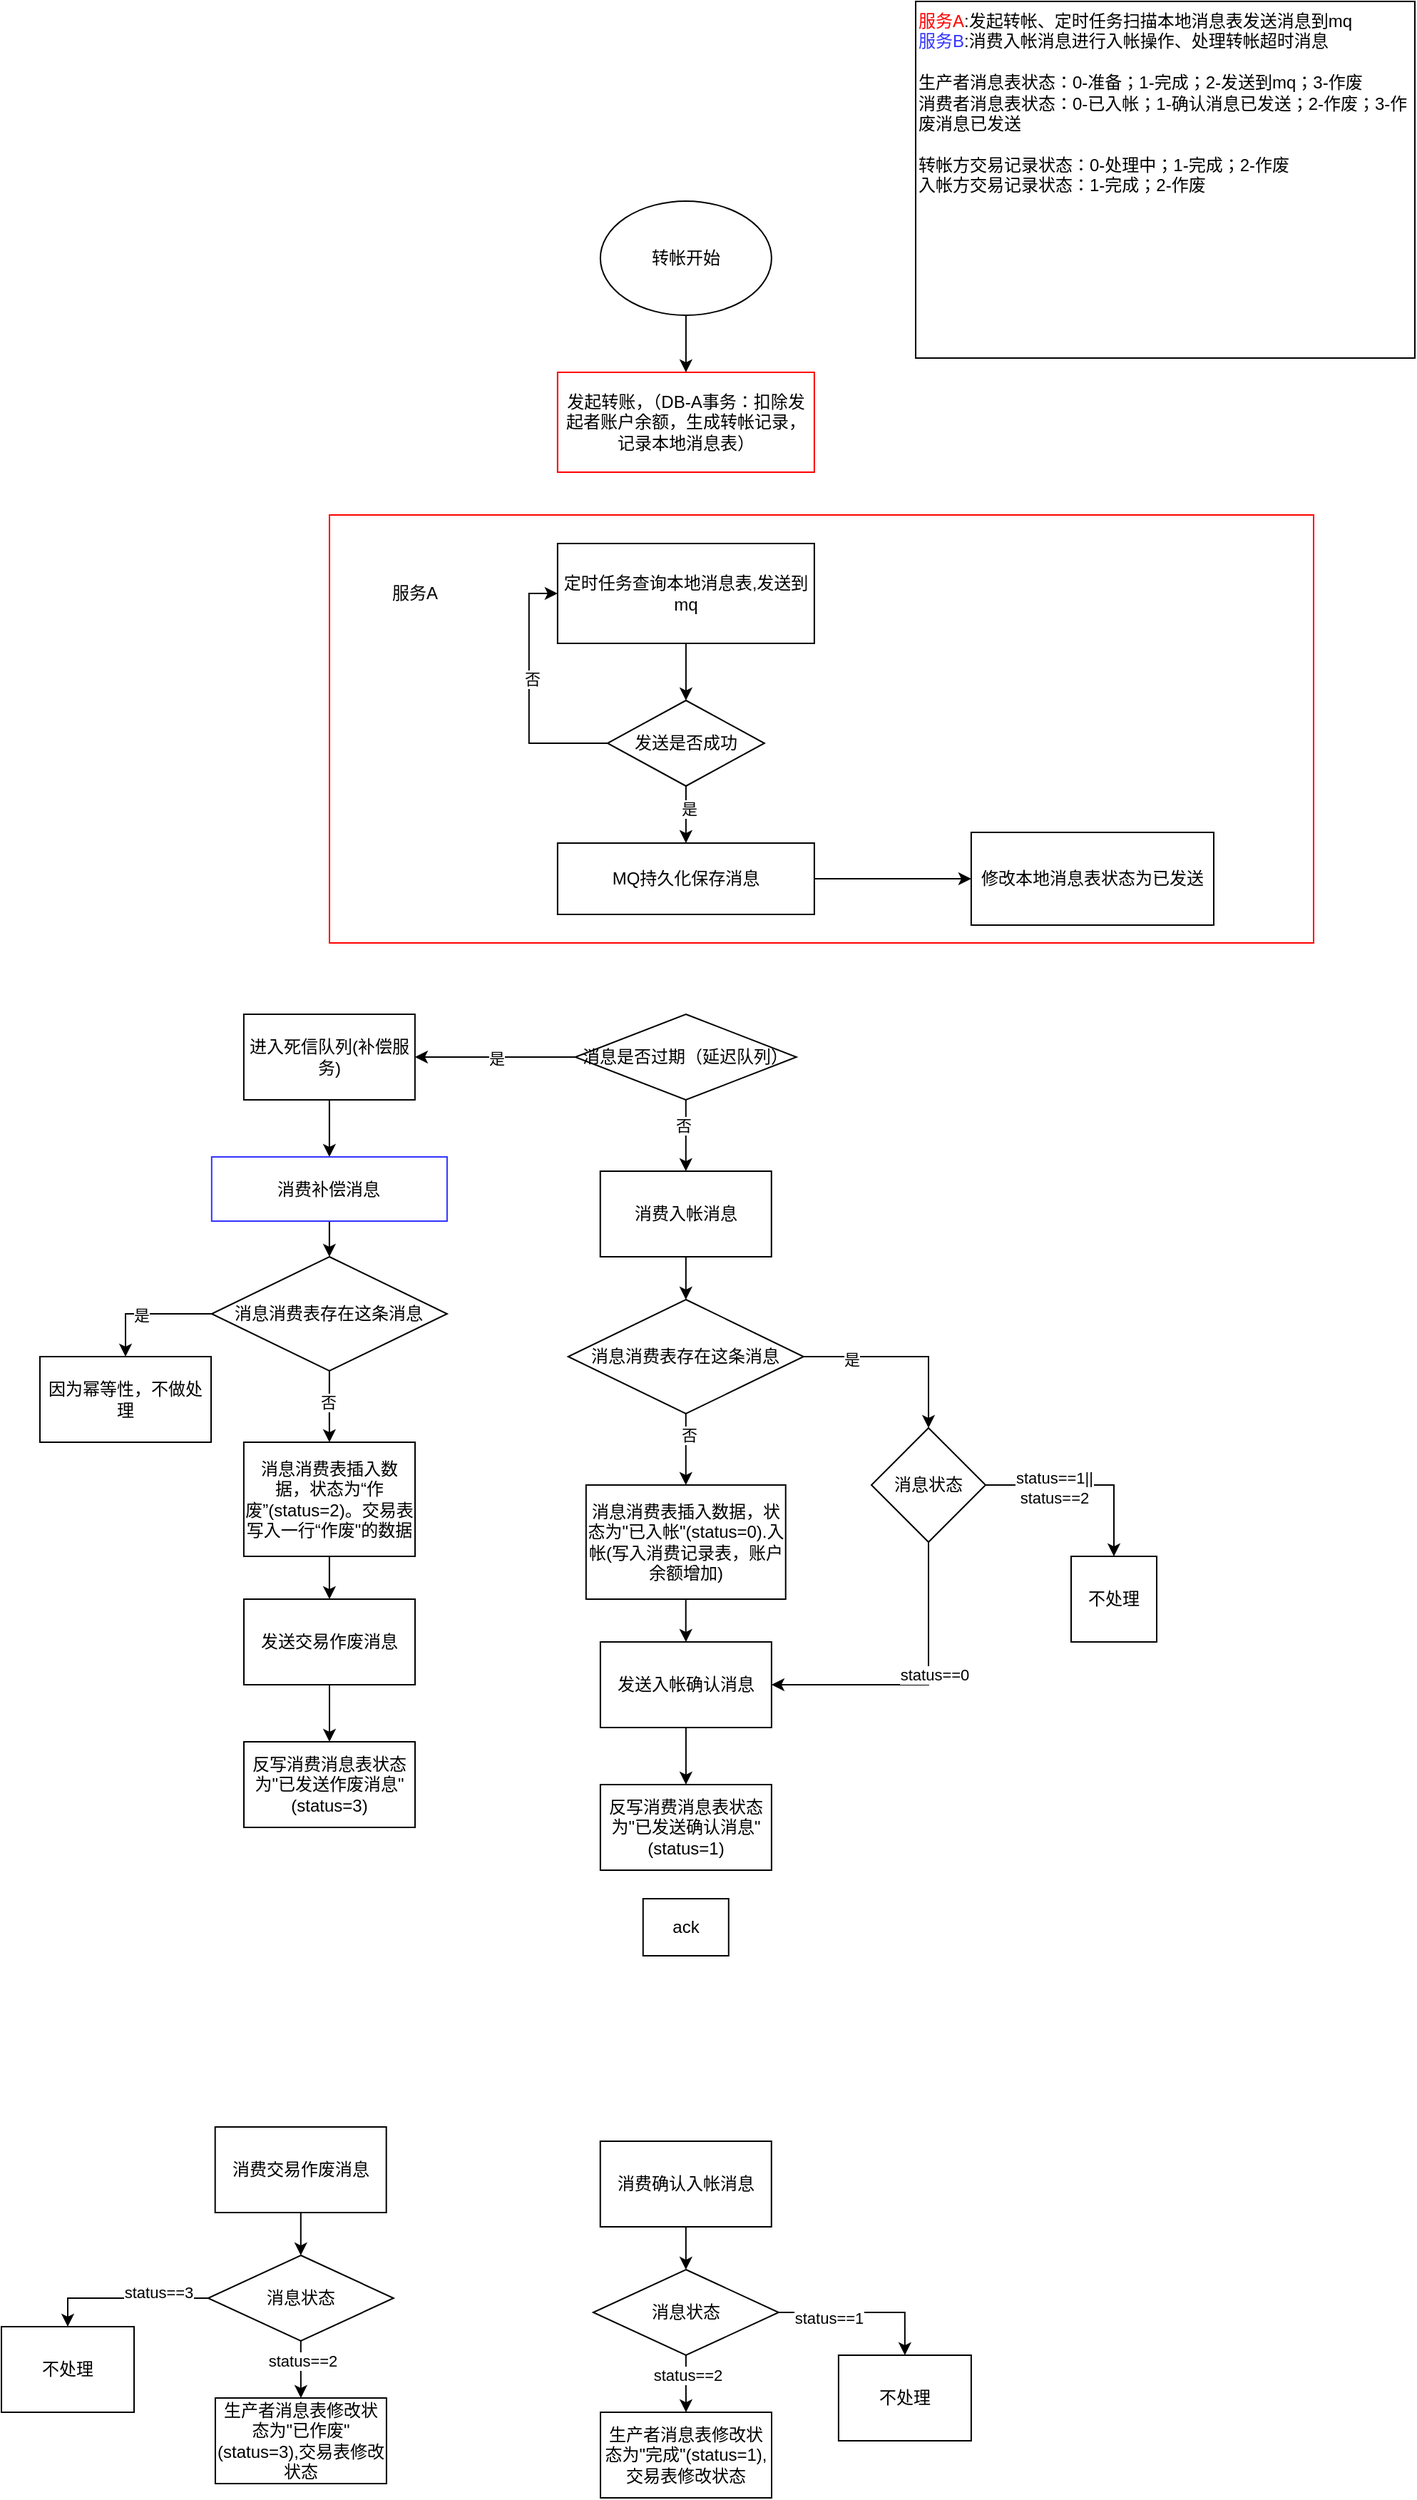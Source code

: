 <mxfile version="28.1.1">
  <diagram name="第 1 页" id="GjO0GAbTQwqVim4LTeIz">
    <mxGraphModel dx="1416" dy="761" grid="1" gridSize="10" guides="1" tooltips="1" connect="1" arrows="1" fold="1" page="1" pageScale="1" pageWidth="3300" pageHeight="4681" math="0" shadow="0">
      <root>
        <mxCell id="0" />
        <mxCell id="1" parent="0" />
        <mxCell id="h-HuT5WNk-6U26YwNr8J-1" value="" style="rounded=0;whiteSpace=wrap;html=1;verticalAlign=middle;strokeColor=#FF0000;" vertex="1" parent="1">
          <mxGeometry x="250" y="380" width="690" height="300" as="geometry" />
        </mxCell>
        <mxCell id="SmhbG2yGJK3qt77CbI1s-3" style="edgeStyle=orthogonalEdgeStyle;rounded=0;orthogonalLoop=1;jettySize=auto;html=1;entryX=0.5;entryY=0;entryDx=0;entryDy=0;" parent="1" source="SmhbG2yGJK3qt77CbI1s-1" target="SmhbG2yGJK3qt77CbI1s-2" edge="1">
          <mxGeometry relative="1" as="geometry" />
        </mxCell>
        <mxCell id="SmhbG2yGJK3qt77CbI1s-1" value="转帐开始" style="ellipse;whiteSpace=wrap;html=1;" parent="1" vertex="1">
          <mxGeometry x="439.94" y="160" width="120" height="80" as="geometry" />
        </mxCell>
        <mxCell id="SmhbG2yGJK3qt77CbI1s-2" value="发起转账，（DB-A事务：扣除发起者账户余额，生成转帐记录，记录本地消息表）" style="rounded=0;whiteSpace=wrap;html=1;strokeColor=#FF0000;" parent="1" vertex="1">
          <mxGeometry x="409.94" y="280" width="180" height="70" as="geometry" />
        </mxCell>
        <mxCell id="uqdjYC-jQz3gS75na-5R-4" style="edgeStyle=orthogonalEdgeStyle;rounded=0;orthogonalLoop=1;jettySize=auto;html=1;" parent="1" source="SmhbG2yGJK3qt77CbI1s-4" target="uqdjYC-jQz3gS75na-5R-3" edge="1">
          <mxGeometry relative="1" as="geometry" />
        </mxCell>
        <mxCell id="SmhbG2yGJK3qt77CbI1s-4" value="定时任务查询本地消息表,发送到mq" style="rounded=0;whiteSpace=wrap;html=1;" parent="1" vertex="1">
          <mxGeometry x="409.94" y="400" width="180" height="70" as="geometry" />
        </mxCell>
        <mxCell id="uqdjYC-jQz3gS75na-5R-5" style="edgeStyle=orthogonalEdgeStyle;rounded=0;orthogonalLoop=1;jettySize=auto;html=1;exitX=0;exitY=0.5;exitDx=0;exitDy=0;entryX=0;entryY=0.5;entryDx=0;entryDy=0;" parent="1" source="uqdjYC-jQz3gS75na-5R-3" target="SmhbG2yGJK3qt77CbI1s-4" edge="1">
          <mxGeometry relative="1" as="geometry" />
        </mxCell>
        <mxCell id="uqdjYC-jQz3gS75na-5R-6" value="否" style="edgeLabel;html=1;align=center;verticalAlign=middle;resizable=0;points=[];" parent="uqdjYC-jQz3gS75na-5R-5" vertex="1" connectable="0">
          <mxGeometry x="0.112" y="-2" relative="1" as="geometry">
            <mxPoint as="offset" />
          </mxGeometry>
        </mxCell>
        <mxCell id="uqdjYC-jQz3gS75na-5R-9" style="edgeStyle=orthogonalEdgeStyle;rounded=0;orthogonalLoop=1;jettySize=auto;html=1;exitX=0.5;exitY=1;exitDx=0;exitDy=0;entryX=0.5;entryY=0;entryDx=0;entryDy=0;" parent="1" source="uqdjYC-jQz3gS75na-5R-3" target="uqdjYC-jQz3gS75na-5R-8" edge="1">
          <mxGeometry relative="1" as="geometry" />
        </mxCell>
        <mxCell id="uqdjYC-jQz3gS75na-5R-10" value="是" style="edgeLabel;html=1;align=center;verticalAlign=middle;resizable=0;points=[];" parent="uqdjYC-jQz3gS75na-5R-9" vertex="1" connectable="0">
          <mxGeometry x="-0.221" y="2" relative="1" as="geometry">
            <mxPoint as="offset" />
          </mxGeometry>
        </mxCell>
        <mxCell id="uqdjYC-jQz3gS75na-5R-3" value="发送是否成功" style="rhombus;whiteSpace=wrap;html=1;" parent="1" vertex="1">
          <mxGeometry x="444.94" y="510" width="110" height="60" as="geometry" />
        </mxCell>
        <mxCell id="BID7E0cVBiKPs0qjH9wv-3" value="" style="edgeStyle=orthogonalEdgeStyle;rounded=0;orthogonalLoop=1;jettySize=auto;html=1;" parent="1" source="uqdjYC-jQz3gS75na-5R-8" target="BID7E0cVBiKPs0qjH9wv-2" edge="1">
          <mxGeometry relative="1" as="geometry" />
        </mxCell>
        <mxCell id="uqdjYC-jQz3gS75na-5R-8" value="MQ持久化保存消息" style="rounded=0;whiteSpace=wrap;html=1;" parent="1" vertex="1">
          <mxGeometry x="409.94" y="610" width="180" height="50" as="geometry" />
        </mxCell>
        <mxCell id="uqdjYC-jQz3gS75na-5R-14" style="edgeStyle=orthogonalEdgeStyle;rounded=0;orthogonalLoop=1;jettySize=auto;html=1;exitX=0;exitY=0.5;exitDx=0;exitDy=0;" parent="1" source="uqdjYC-jQz3gS75na-5R-12" target="uqdjYC-jQz3gS75na-5R-13" edge="1">
          <mxGeometry relative="1" as="geometry" />
        </mxCell>
        <mxCell id="uqdjYC-jQz3gS75na-5R-19" value="是" style="edgeLabel;html=1;align=center;verticalAlign=middle;resizable=0;points=[];" parent="uqdjYC-jQz3gS75na-5R-14" vertex="1" connectable="0">
          <mxGeometry x="-0.016" y="1" relative="1" as="geometry">
            <mxPoint as="offset" />
          </mxGeometry>
        </mxCell>
        <mxCell id="uqdjYC-jQz3gS75na-5R-22" style="edgeStyle=orthogonalEdgeStyle;rounded=0;orthogonalLoop=1;jettySize=auto;html=1;exitX=0.5;exitY=1;exitDx=0;exitDy=0;entryX=0.5;entryY=0;entryDx=0;entryDy=0;" parent="1" source="uqdjYC-jQz3gS75na-5R-12" target="h-HuT5WNk-6U26YwNr8J-11" edge="1">
          <mxGeometry relative="1" as="geometry">
            <mxPoint x="499.88" y="840" as="targetPoint" />
          </mxGeometry>
        </mxCell>
        <mxCell id="uqdjYC-jQz3gS75na-5R-23" value="否" style="edgeLabel;html=1;align=center;verticalAlign=middle;resizable=0;points=[];" parent="uqdjYC-jQz3gS75na-5R-22" vertex="1" connectable="0">
          <mxGeometry x="-0.282" y="-2" relative="1" as="geometry">
            <mxPoint as="offset" />
          </mxGeometry>
        </mxCell>
        <mxCell id="uqdjYC-jQz3gS75na-5R-12" value="消息是否过期（延迟队列）" style="rhombus;whiteSpace=wrap;html=1;" parent="1" vertex="1">
          <mxGeometry x="422.38" y="730" width="155" height="60" as="geometry" />
        </mxCell>
        <mxCell id="uqdjYC-jQz3gS75na-5R-27" style="edgeStyle=orthogonalEdgeStyle;rounded=0;orthogonalLoop=1;jettySize=auto;html=1;entryX=0.5;entryY=0;entryDx=0;entryDy=0;" parent="1" source="uqdjYC-jQz3gS75na-5R-13" target="uqdjYC-jQz3gS75na-5R-26" edge="1">
          <mxGeometry relative="1" as="geometry" />
        </mxCell>
        <mxCell id="uqdjYC-jQz3gS75na-5R-13" value="进入死信队列(补偿服务)" style="rounded=0;whiteSpace=wrap;html=1;" parent="1" vertex="1">
          <mxGeometry x="189.94" y="730" width="120" height="60" as="geometry" />
        </mxCell>
        <mxCell id="h-HuT5WNk-6U26YwNr8J-4" style="edgeStyle=orthogonalEdgeStyle;rounded=0;orthogonalLoop=1;jettySize=auto;html=1;exitX=0.5;exitY=1;exitDx=0;exitDy=0;entryX=0.5;entryY=0;entryDx=0;entryDy=0;" edge="1" parent="1" source="uqdjYC-jQz3gS75na-5R-26" target="h-HuT5WNk-6U26YwNr8J-3">
          <mxGeometry relative="1" as="geometry" />
        </mxCell>
        <mxCell id="uqdjYC-jQz3gS75na-5R-26" value="消费补偿消息" style="rounded=0;whiteSpace=wrap;html=1;strokeColor=#3333FF;" parent="1" vertex="1">
          <mxGeometry x="167.41" y="830" width="165.06" height="45" as="geometry" />
        </mxCell>
        <mxCell id="BID7E0cVBiKPs0qjH9wv-2" value="修改本地消息表状态为已发送" style="whiteSpace=wrap;html=1;rounded=0;" parent="1" vertex="1">
          <mxGeometry x="699.94" y="602.5" width="170.06" height="65" as="geometry" />
        </mxCell>
        <mxCell id="BID7E0cVBiKPs0qjH9wv-5" value="&lt;div&gt;&lt;span style=&quot;color: rgb(255, 0, 0);&quot;&gt;服务A&lt;/span&gt;:发起转帐、定时任务扫描本地消息表发送消息到mq&lt;/div&gt;&lt;div&gt;&lt;span style=&quot;color: rgb(51, 51, 255);&quot;&gt;服务B&lt;/span&gt;:消费入帐消息进行入帐操作、处理转帐超时消息&lt;br&gt;&lt;/div&gt;&lt;div&gt;&lt;br&gt;&lt;/div&gt;&lt;div&gt;生产者消息表状态：0-准备；1-完成；2-发送到mq；3-作废&lt;/div&gt;&lt;div&gt;消费者消息表状态：0-已入帐；1-确认消息已发送；2-作废；3-作废消息已发送&lt;br&gt;&lt;/div&gt;&lt;div&gt;&lt;br&gt;&lt;/div&gt;&lt;div&gt;转帐方交易记录状态：0-处理中；1-完成；2-作废&lt;/div&gt;&lt;div&gt;入帐方交易记录状态：1-完成；2-作废&lt;/div&gt;" style="rounded=0;whiteSpace=wrap;html=1;align=left;verticalAlign=top;" parent="1" vertex="1">
          <mxGeometry x="661" y="20" width="350" height="250" as="geometry" />
        </mxCell>
        <mxCell id="h-HuT5WNk-6U26YwNr8J-2" value="服务A" style="text;html=1;align=center;verticalAlign=middle;whiteSpace=wrap;rounded=0;" vertex="1" parent="1">
          <mxGeometry x="280" y="420" width="60" height="30" as="geometry" />
        </mxCell>
        <mxCell id="h-HuT5WNk-6U26YwNr8J-6" style="edgeStyle=orthogonalEdgeStyle;rounded=0;orthogonalLoop=1;jettySize=auto;html=1;exitX=0.5;exitY=1;exitDx=0;exitDy=0;entryX=0.5;entryY=0;entryDx=0;entryDy=0;" edge="1" parent="1" source="h-HuT5WNk-6U26YwNr8J-3" target="h-HuT5WNk-6U26YwNr8J-5">
          <mxGeometry relative="1" as="geometry" />
        </mxCell>
        <mxCell id="h-HuT5WNk-6U26YwNr8J-7" value="否" style="edgeLabel;html=1;align=center;verticalAlign=middle;resizable=0;points=[];" vertex="1" connectable="0" parent="h-HuT5WNk-6U26YwNr8J-6">
          <mxGeometry x="-0.12" y="-1" relative="1" as="geometry">
            <mxPoint as="offset" />
          </mxGeometry>
        </mxCell>
        <mxCell id="h-HuT5WNk-6U26YwNr8J-9" style="edgeStyle=orthogonalEdgeStyle;rounded=0;orthogonalLoop=1;jettySize=auto;html=1;exitX=0;exitY=0.5;exitDx=0;exitDy=0;entryX=0.5;entryY=0;entryDx=0;entryDy=0;" edge="1" parent="1" source="h-HuT5WNk-6U26YwNr8J-3" target="h-HuT5WNk-6U26YwNr8J-8">
          <mxGeometry relative="1" as="geometry" />
        </mxCell>
        <mxCell id="h-HuT5WNk-6U26YwNr8J-10" value="是" style="edgeLabel;html=1;align=center;verticalAlign=middle;resizable=0;points=[];" vertex="1" connectable="0" parent="h-HuT5WNk-6U26YwNr8J-9">
          <mxGeometry x="0.093" y="1" relative="1" as="geometry">
            <mxPoint as="offset" />
          </mxGeometry>
        </mxCell>
        <mxCell id="h-HuT5WNk-6U26YwNr8J-3" value="消息消费表存在这条消息" style="rhombus;whiteSpace=wrap;html=1;" vertex="1" parent="1">
          <mxGeometry x="167.41" y="900" width="165.06" height="80" as="geometry" />
        </mxCell>
        <mxCell id="h-HuT5WNk-6U26YwNr8J-46" value="" style="edgeStyle=orthogonalEdgeStyle;rounded=0;orthogonalLoop=1;jettySize=auto;html=1;" edge="1" parent="1" source="h-HuT5WNk-6U26YwNr8J-5" target="h-HuT5WNk-6U26YwNr8J-45">
          <mxGeometry relative="1" as="geometry" />
        </mxCell>
        <mxCell id="h-HuT5WNk-6U26YwNr8J-5" value="消息消费表插入数据，状态为“作废”(status=2)。交易表写入一行“作废&quot;的数据" style="rounded=0;whiteSpace=wrap;html=1;" vertex="1" parent="1">
          <mxGeometry x="189.94" y="1030" width="120.06" height="80" as="geometry" />
        </mxCell>
        <mxCell id="h-HuT5WNk-6U26YwNr8J-8" value="因为幂等性，不做处理" style="rounded=0;whiteSpace=wrap;html=1;" vertex="1" parent="1">
          <mxGeometry x="47" y="970" width="120" height="60" as="geometry" />
        </mxCell>
        <mxCell id="h-HuT5WNk-6U26YwNr8J-13" style="edgeStyle=orthogonalEdgeStyle;rounded=0;orthogonalLoop=1;jettySize=auto;html=1;entryX=0.5;entryY=0;entryDx=0;entryDy=0;" edge="1" parent="1" source="h-HuT5WNk-6U26YwNr8J-11" target="h-HuT5WNk-6U26YwNr8J-12">
          <mxGeometry relative="1" as="geometry" />
        </mxCell>
        <mxCell id="h-HuT5WNk-6U26YwNr8J-11" value="消费入帐消息" style="rounded=0;whiteSpace=wrap;html=1;" vertex="1" parent="1">
          <mxGeometry x="439.88" y="840" width="120" height="60" as="geometry" />
        </mxCell>
        <mxCell id="h-HuT5WNk-6U26YwNr8J-15" style="edgeStyle=orthogonalEdgeStyle;rounded=0;orthogonalLoop=1;jettySize=auto;html=1;entryX=0.5;entryY=0;entryDx=0;entryDy=0;" edge="1" parent="1" source="h-HuT5WNk-6U26YwNr8J-12" target="h-HuT5WNk-6U26YwNr8J-20">
          <mxGeometry relative="1" as="geometry">
            <mxPoint x="680" y="1010" as="targetPoint" />
          </mxGeometry>
        </mxCell>
        <mxCell id="h-HuT5WNk-6U26YwNr8J-18" value="是" style="edgeLabel;html=1;align=center;verticalAlign=middle;resizable=0;points=[];" vertex="1" connectable="0" parent="h-HuT5WNk-6U26YwNr8J-15">
          <mxGeometry x="-0.523" y="-2" relative="1" as="geometry">
            <mxPoint as="offset" />
          </mxGeometry>
        </mxCell>
        <mxCell id="h-HuT5WNk-6U26YwNr8J-17" style="edgeStyle=orthogonalEdgeStyle;rounded=0;orthogonalLoop=1;jettySize=auto;html=1;exitX=0.5;exitY=1;exitDx=0;exitDy=0;entryX=0.5;entryY=0;entryDx=0;entryDy=0;" edge="1" parent="1" source="h-HuT5WNk-6U26YwNr8J-12" target="h-HuT5WNk-6U26YwNr8J-16">
          <mxGeometry relative="1" as="geometry" />
        </mxCell>
        <mxCell id="h-HuT5WNk-6U26YwNr8J-19" value="否" style="edgeLabel;html=1;align=center;verticalAlign=middle;resizable=0;points=[];" vertex="1" connectable="0" parent="h-HuT5WNk-6U26YwNr8J-17">
          <mxGeometry x="-0.4" y="2" relative="1" as="geometry">
            <mxPoint as="offset" />
          </mxGeometry>
        </mxCell>
        <mxCell id="h-HuT5WNk-6U26YwNr8J-12" value="消息消费表存在这条消息" style="rhombus;whiteSpace=wrap;html=1;" vertex="1" parent="1">
          <mxGeometry x="417.35" y="930" width="165.06" height="80" as="geometry" />
        </mxCell>
        <mxCell id="h-HuT5WNk-6U26YwNr8J-25" style="edgeStyle=orthogonalEdgeStyle;rounded=0;orthogonalLoop=1;jettySize=auto;html=1;entryX=0.5;entryY=0;entryDx=0;entryDy=0;" edge="1" parent="1" source="h-HuT5WNk-6U26YwNr8J-16" target="h-HuT5WNk-6U26YwNr8J-24">
          <mxGeometry relative="1" as="geometry" />
        </mxCell>
        <mxCell id="h-HuT5WNk-6U26YwNr8J-16" value="消息消费表插入数据，状态为&quot;已入帐&quot;(status=0).入帐(写入消费记录表，账户余额增加)" style="rounded=0;whiteSpace=wrap;html=1;" vertex="1" parent="1">
          <mxGeometry x="429.91" y="1060" width="139.94" height="80" as="geometry" />
        </mxCell>
        <mxCell id="h-HuT5WNk-6U26YwNr8J-29" style="edgeStyle=orthogonalEdgeStyle;rounded=0;orthogonalLoop=1;jettySize=auto;html=1;exitX=0.5;exitY=1;exitDx=0;exitDy=0;entryX=1;entryY=0.5;entryDx=0;entryDy=0;" edge="1" parent="1" source="h-HuT5WNk-6U26YwNr8J-20" target="h-HuT5WNk-6U26YwNr8J-24">
          <mxGeometry relative="1" as="geometry" />
        </mxCell>
        <mxCell id="h-HuT5WNk-6U26YwNr8J-30" value="status==0" style="edgeLabel;html=1;align=center;verticalAlign=middle;resizable=0;points=[];" vertex="1" connectable="0" parent="h-HuT5WNk-6U26YwNr8J-29">
          <mxGeometry x="-0.113" y="4" relative="1" as="geometry">
            <mxPoint as="offset" />
          </mxGeometry>
        </mxCell>
        <mxCell id="h-HuT5WNk-6U26YwNr8J-31" style="edgeStyle=orthogonalEdgeStyle;rounded=0;orthogonalLoop=1;jettySize=auto;html=1;entryX=0.5;entryY=0;entryDx=0;entryDy=0;" edge="1" parent="1" source="h-HuT5WNk-6U26YwNr8J-20" target="h-HuT5WNk-6U26YwNr8J-21">
          <mxGeometry relative="1" as="geometry" />
        </mxCell>
        <mxCell id="h-HuT5WNk-6U26YwNr8J-32" value="&lt;div&gt;status==1||&lt;/div&gt;&lt;div&gt;status==2&lt;/div&gt;" style="edgeLabel;html=1;align=center;verticalAlign=middle;resizable=0;points=[];" vertex="1" connectable="0" parent="h-HuT5WNk-6U26YwNr8J-31">
          <mxGeometry x="-0.311" y="-2" relative="1" as="geometry">
            <mxPoint as="offset" />
          </mxGeometry>
        </mxCell>
        <mxCell id="h-HuT5WNk-6U26YwNr8J-20" value="消息状态" style="rhombus;whiteSpace=wrap;html=1;" vertex="1" parent="1">
          <mxGeometry x="630" y="1020" width="80" height="80" as="geometry" />
        </mxCell>
        <mxCell id="h-HuT5WNk-6U26YwNr8J-21" value="不处理" style="rounded=0;whiteSpace=wrap;html=1;" vertex="1" parent="1">
          <mxGeometry x="770" y="1110" width="60" height="60" as="geometry" />
        </mxCell>
        <mxCell id="h-HuT5WNk-6U26YwNr8J-34" value="" style="edgeStyle=orthogonalEdgeStyle;rounded=0;orthogonalLoop=1;jettySize=auto;html=1;" edge="1" parent="1" source="h-HuT5WNk-6U26YwNr8J-24" target="h-HuT5WNk-6U26YwNr8J-33">
          <mxGeometry relative="1" as="geometry" />
        </mxCell>
        <mxCell id="h-HuT5WNk-6U26YwNr8J-24" value="发送入帐确认消息" style="rounded=0;whiteSpace=wrap;html=1;" vertex="1" parent="1">
          <mxGeometry x="439.94" y="1170" width="120" height="60" as="geometry" />
        </mxCell>
        <mxCell id="h-HuT5WNk-6U26YwNr8J-33" value="反写消费消息表状态为&quot;已发送确认消息&quot;(status=1)" style="whiteSpace=wrap;html=1;rounded=0;" vertex="1" parent="1">
          <mxGeometry x="439.94" y="1270" width="120" height="60" as="geometry" />
        </mxCell>
        <mxCell id="h-HuT5WNk-6U26YwNr8J-38" style="edgeStyle=orthogonalEdgeStyle;rounded=0;orthogonalLoop=1;jettySize=auto;html=1;" edge="1" parent="1" source="h-HuT5WNk-6U26YwNr8J-35" target="h-HuT5WNk-6U26YwNr8J-37">
          <mxGeometry relative="1" as="geometry" />
        </mxCell>
        <mxCell id="h-HuT5WNk-6U26YwNr8J-35" value="消费确认入帐消息" style="rounded=0;whiteSpace=wrap;html=1;" vertex="1" parent="1">
          <mxGeometry x="439.88" y="1520" width="120" height="60" as="geometry" />
        </mxCell>
        <mxCell id="h-HuT5WNk-6U26YwNr8J-40" style="edgeStyle=orthogonalEdgeStyle;rounded=0;orthogonalLoop=1;jettySize=auto;html=1;exitX=0.5;exitY=1;exitDx=0;exitDy=0;entryX=0.5;entryY=0;entryDx=0;entryDy=0;" edge="1" parent="1" source="h-HuT5WNk-6U26YwNr8J-37" target="h-HuT5WNk-6U26YwNr8J-39">
          <mxGeometry relative="1" as="geometry" />
        </mxCell>
        <mxCell id="h-HuT5WNk-6U26YwNr8J-41" value="status==2" style="edgeLabel;html=1;align=center;verticalAlign=middle;resizable=0;points=[];" vertex="1" connectable="0" parent="h-HuT5WNk-6U26YwNr8J-40">
          <mxGeometry x="-0.302" y="1" relative="1" as="geometry">
            <mxPoint as="offset" />
          </mxGeometry>
        </mxCell>
        <mxCell id="h-HuT5WNk-6U26YwNr8J-43" style="edgeStyle=orthogonalEdgeStyle;rounded=0;orthogonalLoop=1;jettySize=auto;html=1;exitX=1;exitY=0.5;exitDx=0;exitDy=0;entryX=0.5;entryY=0;entryDx=0;entryDy=0;" edge="1" parent="1" source="h-HuT5WNk-6U26YwNr8J-37" target="h-HuT5WNk-6U26YwNr8J-42">
          <mxGeometry relative="1" as="geometry" />
        </mxCell>
        <mxCell id="h-HuT5WNk-6U26YwNr8J-44" value="status==1" style="edgeLabel;html=1;align=center;verticalAlign=middle;resizable=0;points=[];" vertex="1" connectable="0" parent="h-HuT5WNk-6U26YwNr8J-43">
          <mxGeometry x="-0.408" y="-4" relative="1" as="geometry">
            <mxPoint as="offset" />
          </mxGeometry>
        </mxCell>
        <mxCell id="h-HuT5WNk-6U26YwNr8J-37" value="消息状态" style="rhombus;whiteSpace=wrap;html=1;" vertex="1" parent="1">
          <mxGeometry x="434.94" y="1610" width="130" height="60" as="geometry" />
        </mxCell>
        <mxCell id="h-HuT5WNk-6U26YwNr8J-39" value="生产者消息表修改状态为&quot;完成&quot;(status=1),交易表修改状态" style="rounded=0;whiteSpace=wrap;html=1;" vertex="1" parent="1">
          <mxGeometry x="440" y="1710" width="120" height="60" as="geometry" />
        </mxCell>
        <mxCell id="h-HuT5WNk-6U26YwNr8J-42" value="不处理" style="rounded=0;whiteSpace=wrap;html=1;" vertex="1" parent="1">
          <mxGeometry x="606.94" y="1670" width="93" height="60" as="geometry" />
        </mxCell>
        <mxCell id="h-HuT5WNk-6U26YwNr8J-48" style="edgeStyle=orthogonalEdgeStyle;rounded=0;orthogonalLoop=1;jettySize=auto;html=1;entryX=0.5;entryY=0;entryDx=0;entryDy=0;" edge="1" parent="1" source="h-HuT5WNk-6U26YwNr8J-45" target="h-HuT5WNk-6U26YwNr8J-47">
          <mxGeometry relative="1" as="geometry" />
        </mxCell>
        <mxCell id="h-HuT5WNk-6U26YwNr8J-45" value="发送交易作废消息" style="whiteSpace=wrap;html=1;rounded=0;" vertex="1" parent="1">
          <mxGeometry x="190" y="1140" width="120" height="60" as="geometry" />
        </mxCell>
        <mxCell id="h-HuT5WNk-6U26YwNr8J-47" value="反写消费消息表状态为&quot;已发送作废消息&quot;(status=3)" style="whiteSpace=wrap;html=1;rounded=0;" vertex="1" parent="1">
          <mxGeometry x="190" y="1240" width="120" height="60" as="geometry" />
        </mxCell>
        <mxCell id="h-HuT5WNk-6U26YwNr8J-49" style="edgeStyle=orthogonalEdgeStyle;rounded=0;orthogonalLoop=1;jettySize=auto;html=1;" edge="1" parent="1" source="h-HuT5WNk-6U26YwNr8J-50" target="h-HuT5WNk-6U26YwNr8J-55">
          <mxGeometry relative="1" as="geometry" />
        </mxCell>
        <mxCell id="h-HuT5WNk-6U26YwNr8J-50" value="消费交易作废消息" style="rounded=0;whiteSpace=wrap;html=1;" vertex="1" parent="1">
          <mxGeometry x="169.85" y="1510" width="120" height="60" as="geometry" />
        </mxCell>
        <mxCell id="h-HuT5WNk-6U26YwNr8J-51" style="edgeStyle=orthogonalEdgeStyle;rounded=0;orthogonalLoop=1;jettySize=auto;html=1;exitX=0.5;exitY=1;exitDx=0;exitDy=0;entryX=0.5;entryY=0;entryDx=0;entryDy=0;" edge="1" parent="1" source="h-HuT5WNk-6U26YwNr8J-55" target="h-HuT5WNk-6U26YwNr8J-56">
          <mxGeometry relative="1" as="geometry" />
        </mxCell>
        <mxCell id="h-HuT5WNk-6U26YwNr8J-52" value="status==2" style="edgeLabel;html=1;align=center;verticalAlign=middle;resizable=0;points=[];" vertex="1" connectable="0" parent="h-HuT5WNk-6U26YwNr8J-51">
          <mxGeometry x="-0.302" y="1" relative="1" as="geometry">
            <mxPoint as="offset" />
          </mxGeometry>
        </mxCell>
        <mxCell id="h-HuT5WNk-6U26YwNr8J-55" value="消息状态" style="rhombus;whiteSpace=wrap;html=1;" vertex="1" parent="1">
          <mxGeometry x="164.91" y="1600" width="130" height="60" as="geometry" />
        </mxCell>
        <mxCell id="h-HuT5WNk-6U26YwNr8J-56" value="生产者消息表修改状态为&quot;已作废&quot;(status=3),交易表修改状态" style="rounded=0;whiteSpace=wrap;html=1;" vertex="1" parent="1">
          <mxGeometry x="169.97" y="1700" width="120" height="60" as="geometry" />
        </mxCell>
        <mxCell id="h-HuT5WNk-6U26YwNr8J-57" value="不处理" style="rounded=0;whiteSpace=wrap;html=1;" vertex="1" parent="1">
          <mxGeometry x="20" y="1650" width="93" height="60" as="geometry" />
        </mxCell>
        <mxCell id="h-HuT5WNk-6U26YwNr8J-58" style="edgeStyle=orthogonalEdgeStyle;rounded=0;orthogonalLoop=1;jettySize=auto;html=1;exitX=0;exitY=0.5;exitDx=0;exitDy=0;entryX=0.5;entryY=0;entryDx=0;entryDy=0;" edge="1" parent="1" source="h-HuT5WNk-6U26YwNr8J-55" target="h-HuT5WNk-6U26YwNr8J-57">
          <mxGeometry relative="1" as="geometry">
            <mxPoint x="330" y="1660" as="sourcePoint" />
            <mxPoint x="422" y="1680" as="targetPoint" />
          </mxGeometry>
        </mxCell>
        <mxCell id="h-HuT5WNk-6U26YwNr8J-59" value="status==3" style="edgeLabel;html=1;align=center;verticalAlign=middle;resizable=0;points=[];" vertex="1" connectable="0" parent="h-HuT5WNk-6U26YwNr8J-58">
          <mxGeometry x="-0.408" y="-4" relative="1" as="geometry">
            <mxPoint as="offset" />
          </mxGeometry>
        </mxCell>
        <mxCell id="h-HuT5WNk-6U26YwNr8J-60" value="ack" style="rounded=0;whiteSpace=wrap;html=1;" vertex="1" parent="1">
          <mxGeometry x="469.88" y="1350" width="60" height="40" as="geometry" />
        </mxCell>
      </root>
    </mxGraphModel>
  </diagram>
</mxfile>
